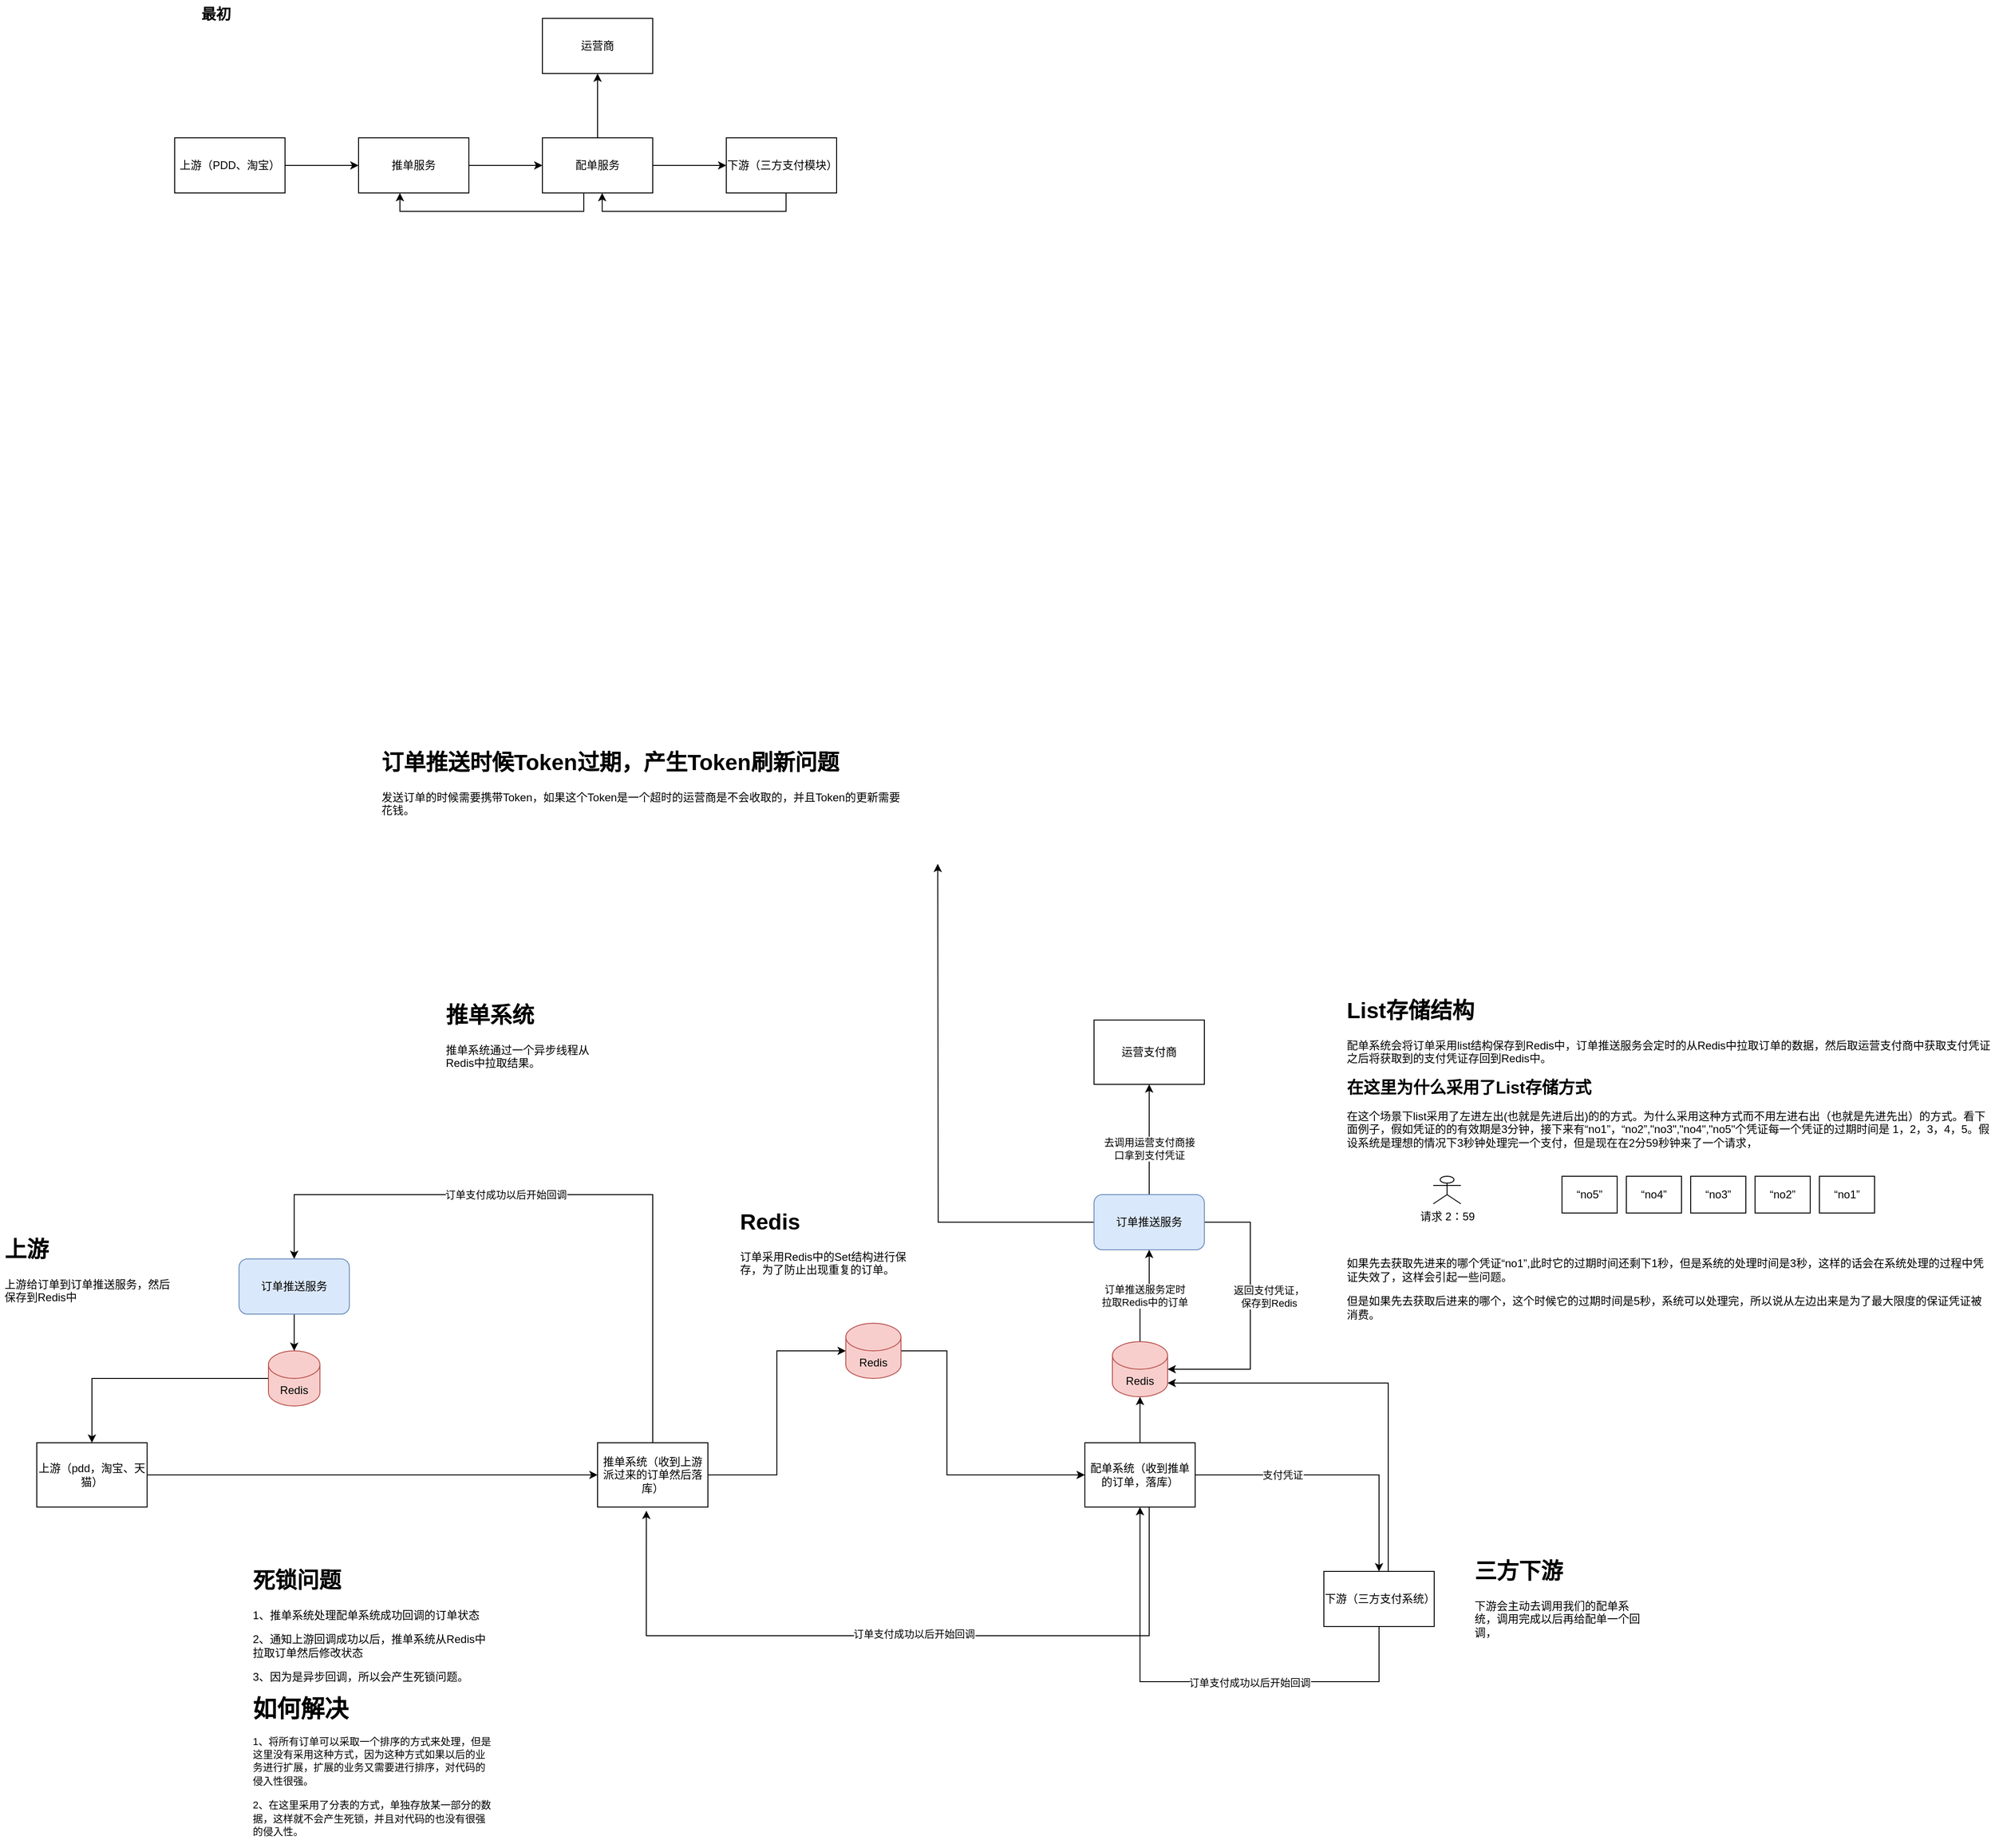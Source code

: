 <mxfile version="21.1.5" type="github">
  <diagram name="第 1 页" id="uLm2FXyUYoYFo3uHgV7U">
    <mxGraphModel dx="1877" dy="1718" grid="1" gridSize="10" guides="1" tooltips="1" connect="1" arrows="1" fold="1" page="1" pageScale="1" pageWidth="827" pageHeight="1169" math="0" shadow="0">
      <root>
        <mxCell id="0" />
        <mxCell id="1" parent="0" />
        <mxCell id="qJ08ZY0-j0J5e2I6gDsd-131" style="edgeStyle=orthogonalEdgeStyle;rounded=0;orthogonalLoop=1;jettySize=auto;html=1;entryX=0;entryY=0.5;entryDx=0;entryDy=0;" edge="1" parent="1" source="qJ08ZY0-j0J5e2I6gDsd-43" target="qJ08ZY0-j0J5e2I6gDsd-52">
          <mxGeometry relative="1" as="geometry" />
        </mxCell>
        <mxCell id="qJ08ZY0-j0J5e2I6gDsd-43" value="上游（pdd，淘宝、天猫）" style="rounded=0;whiteSpace=wrap;html=1;" vertex="1" parent="1">
          <mxGeometry x="-150" y="750" width="120" height="70" as="geometry" />
        </mxCell>
        <mxCell id="qJ08ZY0-j0J5e2I6gDsd-78" style="edgeStyle=orthogonalEdgeStyle;rounded=0;orthogonalLoop=1;jettySize=auto;html=1;entryX=0;entryY=0.5;entryDx=0;entryDy=0;entryPerimeter=0;" edge="1" parent="1" source="qJ08ZY0-j0J5e2I6gDsd-52" target="qJ08ZY0-j0J5e2I6gDsd-77">
          <mxGeometry relative="1" as="geometry" />
        </mxCell>
        <mxCell id="qJ08ZY0-j0J5e2I6gDsd-123" value="订单支付成功以后开始回调" style="edgeStyle=orthogonalEdgeStyle;rounded=0;orthogonalLoop=1;jettySize=auto;html=1;entryX=0.5;entryY=0;entryDx=0;entryDy=0;" edge="1" parent="1" source="qJ08ZY0-j0J5e2I6gDsd-52" target="qJ08ZY0-j0J5e2I6gDsd-96">
          <mxGeometry x="0.179" relative="1" as="geometry">
            <Array as="points">
              <mxPoint x="520" y="480" />
              <mxPoint x="130" y="480" />
            </Array>
            <mxPoint as="offset" />
          </mxGeometry>
        </mxCell>
        <mxCell id="qJ08ZY0-j0J5e2I6gDsd-52" value="推单系统（收到上游派过来的订单然后落库）" style="rounded=0;whiteSpace=wrap;html=1;" vertex="1" parent="1">
          <mxGeometry x="460" y="750" width="120" height="70" as="geometry" />
        </mxCell>
        <mxCell id="qJ08ZY0-j0J5e2I6gDsd-57" style="edgeStyle=orthogonalEdgeStyle;rounded=0;orthogonalLoop=1;jettySize=auto;html=1;" edge="1" parent="1" source="qJ08ZY0-j0J5e2I6gDsd-54" target="qJ08ZY0-j0J5e2I6gDsd-56">
          <mxGeometry relative="1" as="geometry" />
        </mxCell>
        <mxCell id="qJ08ZY0-j0J5e2I6gDsd-101" value="支付凭证" style="edgeLabel;html=1;align=center;verticalAlign=middle;resizable=0;points=[];" vertex="1" connectable="0" parent="qJ08ZY0-j0J5e2I6gDsd-57">
          <mxGeometry x="-0.113" y="-1" relative="1" as="geometry">
            <mxPoint x="-41" y="-1" as="offset" />
          </mxGeometry>
        </mxCell>
        <mxCell id="qJ08ZY0-j0J5e2I6gDsd-68" style="edgeStyle=orthogonalEdgeStyle;rounded=0;orthogonalLoop=1;jettySize=auto;html=1;entryX=0.5;entryY=1;entryDx=0;entryDy=0;entryPerimeter=0;" edge="1" parent="1" source="qJ08ZY0-j0J5e2I6gDsd-54" target="qJ08ZY0-j0J5e2I6gDsd-60">
          <mxGeometry relative="1" as="geometry" />
        </mxCell>
        <mxCell id="qJ08ZY0-j0J5e2I6gDsd-84" style="edgeStyle=orthogonalEdgeStyle;rounded=0;orthogonalLoop=1;jettySize=auto;html=1;entryX=0.442;entryY=1.057;entryDx=0;entryDy=0;entryPerimeter=0;" edge="1" parent="1" source="qJ08ZY0-j0J5e2I6gDsd-54" target="qJ08ZY0-j0J5e2I6gDsd-52">
          <mxGeometry relative="1" as="geometry">
            <Array as="points">
              <mxPoint x="1060" y="960" />
              <mxPoint x="513" y="960" />
            </Array>
          </mxGeometry>
        </mxCell>
        <mxCell id="qJ08ZY0-j0J5e2I6gDsd-85" value="订单支付成功以后开始回调" style="edgeLabel;html=1;align=center;verticalAlign=middle;resizable=0;points=[];" vertex="1" connectable="0" parent="qJ08ZY0-j0J5e2I6gDsd-84">
          <mxGeometry x="-0.038" y="-2" relative="1" as="geometry">
            <mxPoint as="offset" />
          </mxGeometry>
        </mxCell>
        <mxCell id="qJ08ZY0-j0J5e2I6gDsd-54" value="配单系统（收到推单的订单，落库）" style="rounded=0;whiteSpace=wrap;html=1;" vertex="1" parent="1">
          <mxGeometry x="990" y="750" width="120" height="70" as="geometry" />
        </mxCell>
        <mxCell id="qJ08ZY0-j0J5e2I6gDsd-75" style="edgeStyle=orthogonalEdgeStyle;rounded=0;orthogonalLoop=1;jettySize=auto;html=1;entryX=0.5;entryY=1;entryDx=0;entryDy=0;" edge="1" parent="1" source="qJ08ZY0-j0J5e2I6gDsd-56" target="qJ08ZY0-j0J5e2I6gDsd-54">
          <mxGeometry relative="1" as="geometry">
            <Array as="points">
              <mxPoint x="1310" y="1010" />
              <mxPoint x="1050" y="1010" />
            </Array>
          </mxGeometry>
        </mxCell>
        <mxCell id="qJ08ZY0-j0J5e2I6gDsd-76" value="订单支付成功以后开始回调" style="edgeLabel;html=1;align=center;verticalAlign=middle;resizable=0;points=[];" vertex="1" connectable="0" parent="qJ08ZY0-j0J5e2I6gDsd-75">
          <mxGeometry x="-0.211" y="1" relative="1" as="geometry">
            <mxPoint as="offset" />
          </mxGeometry>
        </mxCell>
        <mxCell id="qJ08ZY0-j0J5e2I6gDsd-102" style="edgeStyle=orthogonalEdgeStyle;rounded=0;orthogonalLoop=1;jettySize=auto;html=1;entryX=1;entryY=1;entryDx=0;entryDy=-15;entryPerimeter=0;" edge="1" parent="1" source="qJ08ZY0-j0J5e2I6gDsd-56" target="qJ08ZY0-j0J5e2I6gDsd-60">
          <mxGeometry relative="1" as="geometry">
            <Array as="points">
              <mxPoint x="1320" y="685" />
            </Array>
          </mxGeometry>
        </mxCell>
        <mxCell id="qJ08ZY0-j0J5e2I6gDsd-56" value="下游（三方支付系统）" style="rounded=0;whiteSpace=wrap;html=1;" vertex="1" parent="1">
          <mxGeometry x="1250" y="890" width="120" height="60" as="geometry" />
        </mxCell>
        <mxCell id="qJ08ZY0-j0J5e2I6gDsd-69" style="edgeStyle=orthogonalEdgeStyle;rounded=0;orthogonalLoop=1;jettySize=auto;html=1;" edge="1" parent="1" source="qJ08ZY0-j0J5e2I6gDsd-58" target="qJ08ZY0-j0J5e2I6gDsd-62">
          <mxGeometry relative="1" as="geometry" />
        </mxCell>
        <mxCell id="qJ08ZY0-j0J5e2I6gDsd-74" value="去调用运营支付商接&lt;br&gt;口拿到支付凭证" style="edgeLabel;html=1;align=center;verticalAlign=middle;resizable=0;points=[];" vertex="1" connectable="0" parent="qJ08ZY0-j0J5e2I6gDsd-69">
          <mxGeometry x="0.265" y="-1" relative="1" as="geometry">
            <mxPoint x="-1" y="26" as="offset" />
          </mxGeometry>
        </mxCell>
        <mxCell id="qJ08ZY0-j0J5e2I6gDsd-72" value="返回支付凭证，&lt;br&gt;保存到Redis" style="edgeStyle=orthogonalEdgeStyle;rounded=0;orthogonalLoop=1;jettySize=auto;html=1;entryX=1;entryY=0.5;entryDx=0;entryDy=0;entryPerimeter=0;" edge="1" parent="1" source="qJ08ZY0-j0J5e2I6gDsd-58" target="qJ08ZY0-j0J5e2I6gDsd-60">
          <mxGeometry x="-0.13" y="20" relative="1" as="geometry">
            <Array as="points">
              <mxPoint x="1170" y="510" />
              <mxPoint x="1170" y="670" />
            </Array>
            <mxPoint as="offset" />
          </mxGeometry>
        </mxCell>
        <mxCell id="qJ08ZY0-j0J5e2I6gDsd-111" style="edgeStyle=orthogonalEdgeStyle;rounded=0;orthogonalLoop=1;jettySize=auto;html=1;" edge="1" parent="1" source="qJ08ZY0-j0J5e2I6gDsd-58">
          <mxGeometry relative="1" as="geometry">
            <mxPoint x="830" y="120" as="targetPoint" />
          </mxGeometry>
        </mxCell>
        <mxCell id="qJ08ZY0-j0J5e2I6gDsd-58" value="订单推送服务" style="rounded=1;whiteSpace=wrap;html=1;fillColor=#dae8fc;strokeColor=#6c8ebf;" vertex="1" parent="1">
          <mxGeometry x="1000" y="480" width="120" height="60" as="geometry" />
        </mxCell>
        <mxCell id="qJ08ZY0-j0J5e2I6gDsd-70" value="订单推送服务定时&lt;br&gt;拉取Redis中的订单" style="edgeStyle=orthogonalEdgeStyle;rounded=0;orthogonalLoop=1;jettySize=auto;html=1;" edge="1" parent="1" source="qJ08ZY0-j0J5e2I6gDsd-60" target="qJ08ZY0-j0J5e2I6gDsd-58">
          <mxGeometry relative="1" as="geometry" />
        </mxCell>
        <mxCell id="qJ08ZY0-j0J5e2I6gDsd-60" value="Redis" style="shape=cylinder3;whiteSpace=wrap;html=1;boundedLbl=1;backgroundOutline=1;size=15;fillColor=#f8cecc;strokeColor=#b85450;" vertex="1" parent="1">
          <mxGeometry x="1020" y="640" width="60" height="60" as="geometry" />
        </mxCell>
        <mxCell id="qJ08ZY0-j0J5e2I6gDsd-62" value="运营支付商" style="rounded=0;whiteSpace=wrap;html=1;" vertex="1" parent="1">
          <mxGeometry x="1000" y="290" width="120" height="70" as="geometry" />
        </mxCell>
        <mxCell id="qJ08ZY0-j0J5e2I6gDsd-73" value="" style="group" vertex="1" connectable="0" parent="1">
          <mxGeometry y="-820" width="720" height="230" as="geometry" />
        </mxCell>
        <mxCell id="qJ08ZY0-j0J5e2I6gDsd-1" value="上游（PDD、淘宝）" style="rounded=0;whiteSpace=wrap;html=1;" vertex="1" parent="qJ08ZY0-j0J5e2I6gDsd-73">
          <mxGeometry y="150" width="120" height="60" as="geometry" />
        </mxCell>
        <mxCell id="qJ08ZY0-j0J5e2I6gDsd-2" value="推单服务" style="rounded=0;whiteSpace=wrap;html=1;" vertex="1" parent="qJ08ZY0-j0J5e2I6gDsd-73">
          <mxGeometry x="200" y="150" width="120" height="60" as="geometry" />
        </mxCell>
        <mxCell id="qJ08ZY0-j0J5e2I6gDsd-5" style="edgeStyle=orthogonalEdgeStyle;rounded=0;orthogonalLoop=1;jettySize=auto;html=1;entryX=0;entryY=0.5;entryDx=0;entryDy=0;" edge="1" parent="qJ08ZY0-j0J5e2I6gDsd-73" source="qJ08ZY0-j0J5e2I6gDsd-1" target="qJ08ZY0-j0J5e2I6gDsd-2">
          <mxGeometry relative="1" as="geometry" />
        </mxCell>
        <mxCell id="qJ08ZY0-j0J5e2I6gDsd-3" value="最初" style="text;html=1;strokeColor=none;fillColor=none;align=center;verticalAlign=middle;whiteSpace=wrap;rounded=0;fontSize=16;fontStyle=1" vertex="1" parent="qJ08ZY0-j0J5e2I6gDsd-73">
          <mxGeometry width="90" height="30" as="geometry" />
        </mxCell>
        <mxCell id="qJ08ZY0-j0J5e2I6gDsd-6" value="配单服务" style="rounded=0;whiteSpace=wrap;html=1;" vertex="1" parent="qJ08ZY0-j0J5e2I6gDsd-73">
          <mxGeometry x="400" y="150" width="120" height="60" as="geometry" />
        </mxCell>
        <mxCell id="qJ08ZY0-j0J5e2I6gDsd-7" style="edgeStyle=orthogonalEdgeStyle;rounded=0;orthogonalLoop=1;jettySize=auto;html=1;entryX=0;entryY=0.5;entryDx=0;entryDy=0;" edge="1" parent="qJ08ZY0-j0J5e2I6gDsd-73" source="qJ08ZY0-j0J5e2I6gDsd-2" target="qJ08ZY0-j0J5e2I6gDsd-6">
          <mxGeometry relative="1" as="geometry" />
        </mxCell>
        <mxCell id="qJ08ZY0-j0J5e2I6gDsd-12" style="edgeStyle=orthogonalEdgeStyle;rounded=0;orthogonalLoop=1;jettySize=auto;html=1;entryX=0.5;entryY=1;entryDx=0;entryDy=0;" edge="1" parent="qJ08ZY0-j0J5e2I6gDsd-73">
          <mxGeometry relative="1" as="geometry">
            <mxPoint x="665" y="210" as="sourcePoint" />
            <mxPoint x="465" y="210" as="targetPoint" />
            <Array as="points">
              <mxPoint x="665" y="230" />
              <mxPoint x="465" y="230" />
            </Array>
          </mxGeometry>
        </mxCell>
        <mxCell id="qJ08ZY0-j0J5e2I6gDsd-8" value="下游（三方支付模块）" style="rounded=0;whiteSpace=wrap;html=1;" vertex="1" parent="qJ08ZY0-j0J5e2I6gDsd-73">
          <mxGeometry x="600" y="150" width="120" height="60" as="geometry" />
        </mxCell>
        <mxCell id="qJ08ZY0-j0J5e2I6gDsd-9" style="edgeStyle=orthogonalEdgeStyle;rounded=0;orthogonalLoop=1;jettySize=auto;html=1;entryX=0;entryY=0.5;entryDx=0;entryDy=0;" edge="1" parent="qJ08ZY0-j0J5e2I6gDsd-73" source="qJ08ZY0-j0J5e2I6gDsd-6" target="qJ08ZY0-j0J5e2I6gDsd-8">
          <mxGeometry relative="1" as="geometry" />
        </mxCell>
        <mxCell id="qJ08ZY0-j0J5e2I6gDsd-10" value="运营商" style="rounded=0;whiteSpace=wrap;html=1;" vertex="1" parent="qJ08ZY0-j0J5e2I6gDsd-73">
          <mxGeometry x="400" y="20" width="120" height="60" as="geometry" />
        </mxCell>
        <mxCell id="qJ08ZY0-j0J5e2I6gDsd-11" style="edgeStyle=orthogonalEdgeStyle;rounded=0;orthogonalLoop=1;jettySize=auto;html=1;entryX=0.5;entryY=1;entryDx=0;entryDy=0;" edge="1" parent="qJ08ZY0-j0J5e2I6gDsd-73" source="qJ08ZY0-j0J5e2I6gDsd-6" target="qJ08ZY0-j0J5e2I6gDsd-10">
          <mxGeometry relative="1" as="geometry" />
        </mxCell>
        <mxCell id="qJ08ZY0-j0J5e2I6gDsd-13" style="edgeStyle=orthogonalEdgeStyle;rounded=0;orthogonalLoop=1;jettySize=auto;html=1;entryX=0.5;entryY=1;entryDx=0;entryDy=0;" edge="1" parent="qJ08ZY0-j0J5e2I6gDsd-73">
          <mxGeometry relative="1" as="geometry">
            <mxPoint x="445" y="210" as="sourcePoint" />
            <mxPoint x="245" y="210" as="targetPoint" />
            <Array as="points">
              <mxPoint x="445" y="230" />
              <mxPoint x="245" y="230" />
            </Array>
          </mxGeometry>
        </mxCell>
        <mxCell id="qJ08ZY0-j0J5e2I6gDsd-79" style="edgeStyle=orthogonalEdgeStyle;rounded=0;orthogonalLoop=1;jettySize=auto;html=1;" edge="1" parent="1" source="qJ08ZY0-j0J5e2I6gDsd-77" target="qJ08ZY0-j0J5e2I6gDsd-54">
          <mxGeometry relative="1" as="geometry">
            <Array as="points">
              <mxPoint x="840" y="650" />
              <mxPoint x="840" y="785" />
            </Array>
          </mxGeometry>
        </mxCell>
        <mxCell id="qJ08ZY0-j0J5e2I6gDsd-77" value="Redis" style="shape=cylinder3;whiteSpace=wrap;html=1;boundedLbl=1;backgroundOutline=1;size=15;fillColor=#f8cecc;strokeColor=#b85450;" vertex="1" parent="1">
          <mxGeometry x="730" y="620" width="60" height="60" as="geometry" />
        </mxCell>
        <mxCell id="qJ08ZY0-j0J5e2I6gDsd-81" value="&lt;h1&gt;Redis&lt;/h1&gt;&lt;div&gt;订单采用Redis中的Set结构进行保存，为了防止出现重复的订单。&lt;/div&gt;" style="text;html=1;strokeColor=none;fillColor=none;spacing=5;spacingTop=-20;whiteSpace=wrap;overflow=hidden;rounded=0;" vertex="1" parent="1">
          <mxGeometry x="610" y="490" width="190" height="120" as="geometry" />
        </mxCell>
        <mxCell id="qJ08ZY0-j0J5e2I6gDsd-94" value="&lt;h1&gt;死锁问题&lt;/h1&gt;&lt;p&gt;1、推单系统处理配单系统成功回调的订单状态&lt;/p&gt;&lt;p&gt;2、通知上游回调成功以后，推单系统从Redis中拉取订单然后修改状态&lt;/p&gt;&lt;p&gt;3、因为是异步回调，所以会产生死锁问题。&lt;/p&gt;&lt;p&gt;&lt;b&gt;&lt;font style=&quot;font-size: 26px;&quot;&gt;如何解决&lt;/font&gt;&lt;/b&gt;&lt;/p&gt;&lt;p&gt;&lt;font style=&quot;font-size: 11px;&quot;&gt;1、将所有订单可以采取一个排序的方式来处理，但是这里没有采用这种方式，因为这种方式如果以后的业务进行扩展，扩展的业务又需要进行排序，对代码的侵入性很强。&lt;/font&gt;&lt;/p&gt;&lt;p&gt;&lt;font style=&quot;font-size: 11px;&quot;&gt;2、在这里采用了分表的方式，单独存放某一部分的数据，这样就不会产生死锁，并且对代码的也没有很强的侵入性。&lt;/font&gt;&lt;/p&gt;" style="text;html=1;strokeColor=none;fillColor=none;spacing=5;spacingTop=-20;whiteSpace=wrap;overflow=hidden;rounded=0;" vertex="1" parent="1">
          <mxGeometry x="80" y="880" width="270" height="310" as="geometry" />
        </mxCell>
        <mxCell id="qJ08ZY0-j0J5e2I6gDsd-132" style="edgeStyle=orthogonalEdgeStyle;rounded=0;orthogonalLoop=1;jettySize=auto;html=1;entryX=0.5;entryY=0;entryDx=0;entryDy=0;" edge="1" parent="1" source="qJ08ZY0-j0J5e2I6gDsd-95" target="qJ08ZY0-j0J5e2I6gDsd-43">
          <mxGeometry relative="1" as="geometry" />
        </mxCell>
        <mxCell id="qJ08ZY0-j0J5e2I6gDsd-95" value="Redis" style="shape=cylinder3;whiteSpace=wrap;html=1;boundedLbl=1;backgroundOutline=1;size=15;fillColor=#f8cecc;strokeColor=#b85450;" vertex="1" parent="1">
          <mxGeometry x="102" y="650" width="56" height="60" as="geometry" />
        </mxCell>
        <mxCell id="qJ08ZY0-j0J5e2I6gDsd-130" style="edgeStyle=orthogonalEdgeStyle;rounded=0;orthogonalLoop=1;jettySize=auto;html=1;" edge="1" parent="1" source="qJ08ZY0-j0J5e2I6gDsd-96" target="qJ08ZY0-j0J5e2I6gDsd-95">
          <mxGeometry relative="1" as="geometry" />
        </mxCell>
        <mxCell id="qJ08ZY0-j0J5e2I6gDsd-96" value="订单推送服务" style="rounded=1;whiteSpace=wrap;html=1;fillColor=#dae8fc;strokeColor=#6c8ebf;" vertex="1" parent="1">
          <mxGeometry x="70" y="550" width="120" height="60" as="geometry" />
        </mxCell>
        <mxCell id="qJ08ZY0-j0J5e2I6gDsd-99" value="&lt;h1&gt;上游&lt;/h1&gt;&lt;div&gt;上游给订单到订单推送服务，然后保存到Redis中&lt;/div&gt;" style="text;html=1;strokeColor=none;fillColor=none;spacing=5;spacingTop=-20;whiteSpace=wrap;overflow=hidden;rounded=0;" vertex="1" parent="1">
          <mxGeometry x="-190" y="520" width="190" height="120" as="geometry" />
        </mxCell>
        <mxCell id="qJ08ZY0-j0J5e2I6gDsd-100" value="&lt;h1&gt;推单系统&lt;/h1&gt;&lt;p&gt;推单系统通过一个异步线程从Redis中拉取结果。&lt;/p&gt;" style="text;html=1;strokeColor=none;fillColor=none;spacing=5;spacingTop=-20;whiteSpace=wrap;overflow=hidden;rounded=0;" vertex="1" parent="1">
          <mxGeometry x="290" y="265" width="190" height="120" as="geometry" />
        </mxCell>
        <mxCell id="qJ08ZY0-j0J5e2I6gDsd-110" value="" style="group" vertex="1" connectable="0" parent="1">
          <mxGeometry x="1270" y="260" width="709" height="370" as="geometry" />
        </mxCell>
        <mxCell id="qJ08ZY0-j0J5e2I6gDsd-71" value="&lt;h1&gt;List存储结构&lt;/h1&gt;&lt;p&gt;配单系统会将订单采用list结构保存到Redis中，订单推送服务会定时的从Redis中拉取订单的数据，然后取运营支付商中获取支付凭证之后将获取到的支付凭证存回到Redis中。&lt;br&gt;&lt;br&gt;&lt;span style=&quot;font-size: 18px;&quot;&gt;&lt;b&gt;在这里为什么采用了List存储方式&lt;/b&gt;&lt;/span&gt;&lt;/p&gt;&lt;p&gt;在这个场景下list采用了左进左出(也就是先进后出)的的方式。为什么采用这种方式而不用左进右出（也就是先进先出）的方式。看下面例子，假如凭证的的有效期是3分钟，接下来有“no1”，“no2”,&quot;no3&quot;,&quot;no4&quot;,&quot;no5&quot;个凭证每一个凭证的过期时间是 1，2，3，4，5。假设系统是理想的情况下3秒钟处理完一个支付，但是现在在2分59秒钟来了一个请求，&lt;/p&gt;&lt;p&gt;&lt;br&gt;&lt;/p&gt;&lt;p&gt;&lt;br&gt;&lt;/p&gt;&lt;p&gt;&lt;br&gt;&lt;/p&gt;&lt;p&gt;&lt;br&gt;&lt;/p&gt;&lt;p&gt;如果先去获取先进来的哪个凭证“no1”,此时它的过期时间还剩下1秒，但是系统的处理时间是3秒，这样的话会在系统处理的过程中凭证失效了，这样会引起一些问题。&lt;/p&gt;&lt;p&gt;但是如果先去获取后进来的哪个，这个时候它的过期时间是5秒，系统可以处理完，所以说从左边出来是为了最大限度的保证凭证被消费。&lt;/p&gt;&lt;p&gt;&lt;br&gt;&lt;/p&gt;" style="text;html=1;strokeColor=none;fillColor=none;spacing=5;spacingTop=-20;whiteSpace=wrap;overflow=hidden;rounded=0;" vertex="1" parent="qJ08ZY0-j0J5e2I6gDsd-110">
          <mxGeometry width="709" height="370" as="geometry" />
        </mxCell>
        <mxCell id="qJ08ZY0-j0J5e2I6gDsd-103" value="请求 2：59" style="shape=umlActor;verticalLabelPosition=bottom;verticalAlign=top;html=1;outlineConnect=0;" vertex="1" parent="qJ08ZY0-j0J5e2I6gDsd-110">
          <mxGeometry x="99" y="200" width="30" height="30" as="geometry" />
        </mxCell>
        <mxCell id="qJ08ZY0-j0J5e2I6gDsd-104" value="“no5”" style="rounded=0;whiteSpace=wrap;html=1;" vertex="1" parent="qJ08ZY0-j0J5e2I6gDsd-110">
          <mxGeometry x="239" y="200" width="60" height="40" as="geometry" />
        </mxCell>
        <mxCell id="qJ08ZY0-j0J5e2I6gDsd-105" value="“no3”" style="rounded=0;whiteSpace=wrap;html=1;" vertex="1" parent="qJ08ZY0-j0J5e2I6gDsd-110">
          <mxGeometry x="379" y="200" width="60" height="40" as="geometry" />
        </mxCell>
        <mxCell id="qJ08ZY0-j0J5e2I6gDsd-106" value="“no4”" style="rounded=0;whiteSpace=wrap;html=1;" vertex="1" parent="qJ08ZY0-j0J5e2I6gDsd-110">
          <mxGeometry x="309" y="200" width="60" height="40" as="geometry" />
        </mxCell>
        <mxCell id="qJ08ZY0-j0J5e2I6gDsd-108" value="“no2”" style="rounded=0;whiteSpace=wrap;html=1;" vertex="1" parent="qJ08ZY0-j0J5e2I6gDsd-110">
          <mxGeometry x="449" y="200" width="60" height="40" as="geometry" />
        </mxCell>
        <mxCell id="qJ08ZY0-j0J5e2I6gDsd-109" value="“no1”" style="rounded=0;whiteSpace=wrap;html=1;" vertex="1" parent="qJ08ZY0-j0J5e2I6gDsd-110">
          <mxGeometry x="519" y="200" width="60" height="40" as="geometry" />
        </mxCell>
        <mxCell id="qJ08ZY0-j0J5e2I6gDsd-120" value="&lt;h1&gt;订单推送时候Token过期，产生Token刷新问题&lt;/h1&gt;&lt;div&gt;发送订单的时候需要携带Token，如果这个Token是一个超时的运营商是不会收取的，并且Token的更新需要花钱。&lt;/div&gt;&lt;div&gt;&lt;br&gt;&lt;/div&gt;&lt;div&gt;&lt;br&gt;&lt;/div&gt;&lt;p&gt;&lt;br&gt;&lt;/p&gt;" style="text;html=1;strokeColor=none;fillColor=none;spacing=5;spacingTop=-20;whiteSpace=wrap;overflow=hidden;rounded=0;" vertex="1" parent="1">
          <mxGeometry x="220" y="-10" width="580" height="120" as="geometry" />
        </mxCell>
        <mxCell id="qJ08ZY0-j0J5e2I6gDsd-122" value="&lt;h1&gt;三方下游&lt;/h1&gt;&lt;div&gt;下游会主动去调用我们的配单系统，调用完成以后再给配单一个回调，&lt;/div&gt;" style="text;html=1;strokeColor=none;fillColor=none;spacing=5;spacingTop=-20;whiteSpace=wrap;overflow=hidden;rounded=0;" vertex="1" parent="1">
          <mxGeometry x="1409" y="870" width="190" height="120" as="geometry" />
        </mxCell>
      </root>
    </mxGraphModel>
  </diagram>
</mxfile>
